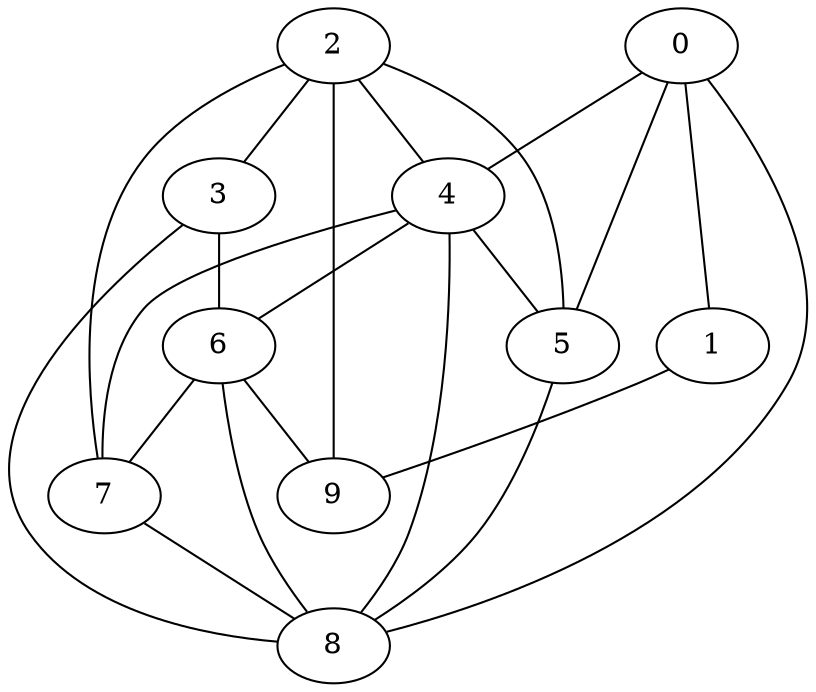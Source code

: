 graph exempleMatAdjacence {
	graph [bb="0,0,383.66,324"];
	node [label="\N"];
	0	 [height=0.5,
		pos="323.16,306",
		width=0.75];
	1	 [height=0.5,
		pos="338.16,162",
		width=0.75];
	0 -- 1	 [pos="325.06,287.76 327.94,260.06 333.4,207.7 336.27,180.09"];
	4	 [height=0.5,
		pos="211.16,234",
		width=0.75];
	0 -- 4	 [pos="303.65,293.46 283.22,280.32 251.31,259.81 230.82,246.64"];
	5	 [height=0.5,
		pos="266.16,162",
		width=0.75];
	0 -- 5	 [pos="316.17,288.34 305.23,260.71 284.18,207.53 273.2,179.8"];
	8	 [height=0.5,
		pos="156.16,18",
		width=0.75];
	0 -- 8	 [pos="336.43,289.88 359.62,259.64 402.45,193.03 374.16,144 332.1,71.114 230.03,36.597 181.98,23.958"];
	9	 [height=0.5,
		pos="156.16,90",
		width=0.75];
	1 -- 9	 [pos="316.64,150.76 311.91,148.43 306.9,146.06 302.16,144 260.13,125.78 209.75,108.02 180.5,98.09"];
	2	 [height=0.5,
		pos="156.16,306",
		width=0.75];
	3	 [height=0.5,
		pos="101.16,234",
		width=0.75];
	2 -- 3	 [pos="143.68,289.66 134.68,277.88 122.58,262.04 113.59,250.27"];
	2 -- 4	 [pos="168.64,289.66 177.64,277.88 189.74,262.04 198.73,250.27"];
	2 -- 5	 [pos="180.55,297.91 201.48,289.67 230.79,274.85 247.16,252 262.41,230.71 265.92,199.76 266.47,180.27"];
	7	 [height=0.5,
		pos="46.157,90",
		width=0.75];
	2 -- 7	 [pos="132.18,297.6 111.52,289.16 82.379,274.21 65.157,252 32.103,209.37 37.721,140.48 42.76,108.02"];
	2 -- 9	 [pos="156.16,287.96 156.16,247.3 156.16,148.9 156.16,108.15"];
	6	 [height=0.5,
		pos="101.16,162",
		width=0.75];
	3 -- 6	 [pos="101.16,215.83 101.16,205 101.16,191.29 101.16,180.41"];
	3 -- 8	 [pos="83.098,220.46 47.306,191.97 -26.158,124.15 10.157,72 24.249,51.762 92.448,32.936 130.45,23.793"];
	4 -- 5	 [pos="223.64,217.66 232.64,205.88 244.74,190.04 253.73,178.27"];
	4 -- 6	 [pos="191.74,221.29 171.76,208.21 140.79,187.94 120.75,174.82"];
	4 -- 7	 [pos="185.64,227.74 148.24,218.05 81.23,198.61 65.157,180 47.831,159.94 44.986,128.05 45.127,108.11"];
	4 -- 8	 [pos="211.74,215.87 212.15,185.23 210.43,121.7 192.16,72 187.02,58.041 177.61,44.12 169.7,33.91"];
	5 -- 8	 [pos="260.83,144.05 254.51,124.84 242.58,94.122 225.16,72 211.6,54.791 191.47,39.857 176.44,30.082"];
	6 -- 7	 [pos="88.677,145.66 79.676,133.88 67.578,118.04 58.588,106.27"];
	6 -- 8	 [pos="102.95,143.81 105.25,125.19 110.19,95.701 120.16,72 125.92,58.29 135.31,44.361 143.06,34.085"];
	6 -- 9	 [pos="113.64,145.66 122.64,133.88 134.74,118.04 143.73,106.27"];
	7 -- 8	 [pos="65.57,77.294 85.553,64.213 116.52,43.944 136.57,30.822"];
}
